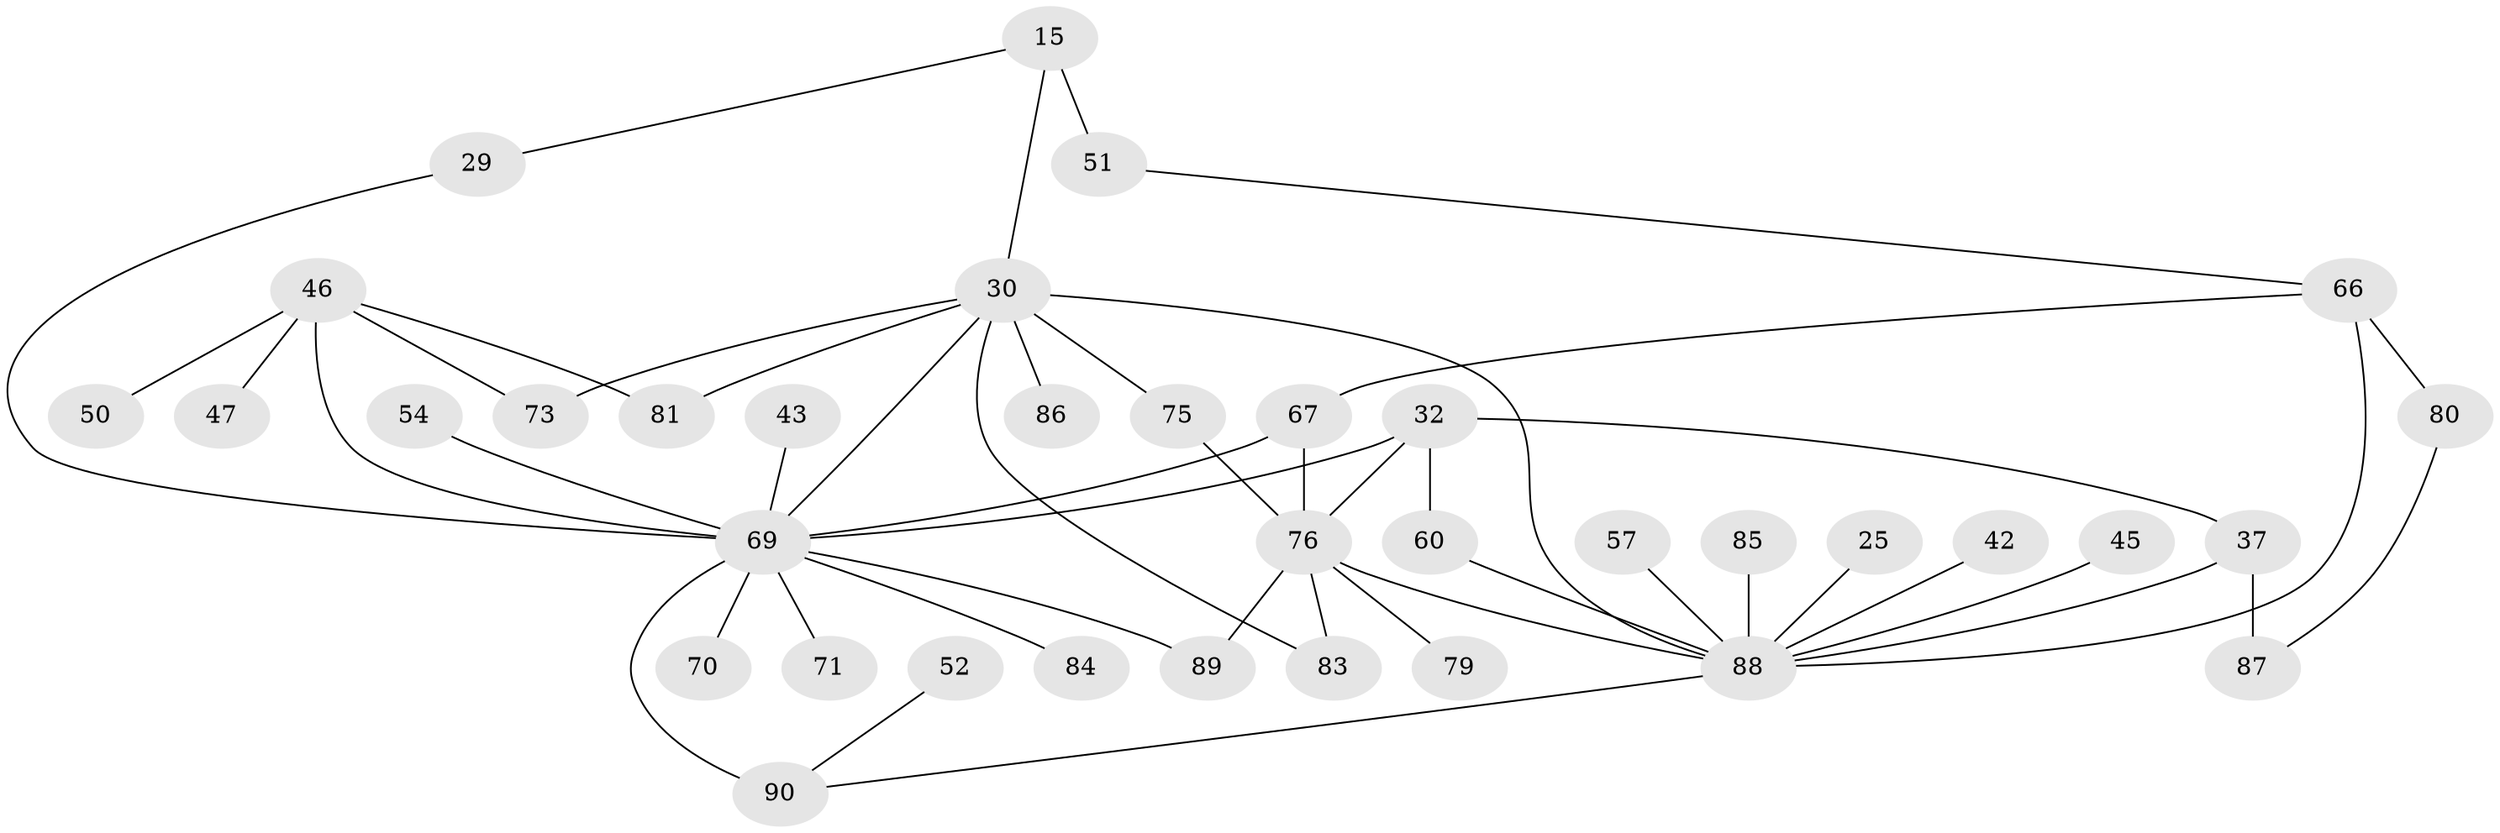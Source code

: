 // original degree distribution, {6: 0.044444444444444446, 5: 0.06666666666666667, 1: 0.26666666666666666, 2: 0.26666666666666666, 3: 0.2222222222222222, 4: 0.13333333333333333}
// Generated by graph-tools (version 1.1) at 2025/44/03/04/25 21:44:48]
// undirected, 36 vertices, 49 edges
graph export_dot {
graph [start="1"]
  node [color=gray90,style=filled];
  15;
  25;
  29;
  30 [super="+18+19"];
  32 [super="+23"];
  37;
  42;
  43;
  45;
  46 [super="+36"];
  47;
  50;
  51 [super="+22"];
  52;
  54 [super="+12"];
  57;
  60 [super="+41"];
  66 [super="+24"];
  67 [super="+65"];
  69 [super="+1+2+4+9+40"];
  70 [super="+34"];
  71;
  73;
  75 [super="+58"];
  76 [super="+35+59+74"];
  79;
  80;
  81 [super="+44+49"];
  83;
  84 [super="+64"];
  85;
  86 [super="+78"];
  87 [super="+72"];
  88 [super="+56+48+68"];
  89 [super="+31+55"];
  90 [super="+10+82"];
  15 -- 29;
  15 -- 51 [weight=2];
  15 -- 30;
  25 -- 88;
  29 -- 69;
  30 -- 83;
  30 -- 73;
  30 -- 88 [weight=2];
  30 -- 86;
  30 -- 81;
  30 -- 69;
  30 -- 75;
  32 -- 37 [weight=2];
  32 -- 69;
  32 -- 60;
  32 -- 76;
  37 -- 87 [weight=2];
  37 -- 88 [weight=2];
  42 -- 88;
  43 -- 69;
  45 -- 88;
  46 -- 50;
  46 -- 69 [weight=2];
  46 -- 73;
  46 -- 47;
  46 -- 81;
  51 -- 66;
  52 -- 90;
  54 -- 69;
  57 -- 88;
  60 -- 88;
  66 -- 80;
  66 -- 88 [weight=3];
  66 -- 67;
  67 -- 76;
  67 -- 69;
  69 -- 71;
  69 -- 84 [weight=2];
  69 -- 90 [weight=3];
  69 -- 89;
  69 -- 70;
  75 -- 76;
  76 -- 79;
  76 -- 83;
  76 -- 88 [weight=2];
  76 -- 89;
  80 -- 87;
  85 -- 88;
  88 -- 90 [weight=2];
}
